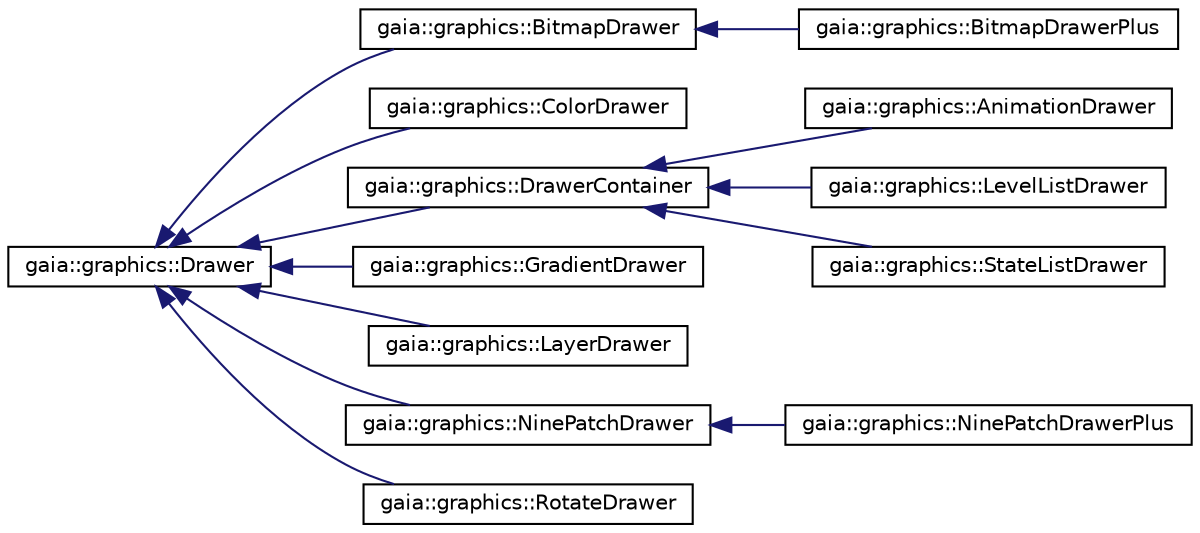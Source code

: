 digraph G
{
  edge [fontname="Helvetica",fontsize="10",labelfontname="Helvetica",labelfontsize="10"];
  node [fontname="Helvetica",fontsize="10",shape=record];
  rankdir=LR;
  Node1 [label="gaia::graphics::Drawer",height=0.2,width=0.4,color="black", fillcolor="white", style="filled",URL="$df/d4b/classgaia_1_1graphics_1_1_drawer.html",tooltip="A Drawer is a general abstraction for &quot;an object used to draw something.&quot; Most often you will deal wi..."];
  Node1 -> Node2 [dir=back,color="midnightblue",fontsize="10",style="solid",fontname="Helvetica"];
  Node2 [label="gaia::graphics::BitmapDrawer",height=0.2,width=0.4,color="black", fillcolor="white", style="filled",URL="$d8/d3e/classgaia_1_1graphics_1_1_bitmap_drawer.html",tooltip="A Drawer that wraps a bitmap and can be tiled, stretched, or aligned."];
  Node2 -> Node3 [dir=back,color="midnightblue",fontsize="10",style="solid",fontname="Helvetica"];
  Node3 [label="gaia::graphics::BitmapDrawerPlus",height=0.2,width=0.4,color="black", fillcolor="white", style="filled",URL="$d3/d44/classgaia_1_1graphics_1_1_bitmap_drawer_plus.html",tooltip="A BitmapDrawerPlus only can be defined in an XML file with the &lt;bitmap-plus&gt; element."];
  Node1 -> Node4 [dir=back,color="midnightblue",fontsize="10",style="solid",fontname="Helvetica"];
  Node4 [label="gaia::graphics::ColorDrawer",height=0.2,width=0.4,color="black", fillcolor="white", style="filled",URL="$d6/dcd/classgaia_1_1graphics_1_1_color_drawer.html",tooltip="A specialized Drawer that fills the Canvas with a specified color."];
  Node1 -> Node5 [dir=back,color="midnightblue",fontsize="10",style="solid",fontname="Helvetica"];
  Node5 [label="gaia::graphics::DrawerContainer",height=0.2,width=0.4,color="black", fillcolor="white", style="filled",URL="$d0/da6/classgaia_1_1graphics_1_1_drawer_container.html",tooltip="A helper class that contains several Drawers and selects which one to use."];
  Node5 -> Node6 [dir=back,color="midnightblue",fontsize="10",style="solid",fontname="Helvetica"];
  Node6 [label="gaia::graphics::AnimationDrawer",height=0.2,width=0.4,color="black", fillcolor="white", style="filled",URL="$d4/d9c/classgaia_1_1graphics_1_1_animation_drawer.html",tooltip="An object used to create frame-by-frame animations, defined by a series of Drawer objects..."];
  Node5 -> Node7 [dir=back,color="midnightblue",fontsize="10",style="solid",fontname="Helvetica"];
  Node7 [label="gaia::graphics::LevelListDrawer",height=0.2,width=0.4,color="black", fillcolor="white", style="filled",URL="$d2/dde/classgaia_1_1graphics_1_1_level_list_drawer.html",tooltip="A resource that manages a number of alternate Drawers, each assigned a maximum numerical value..."];
  Node5 -> Node8 [dir=back,color="midnightblue",fontsize="10",style="solid",fontname="Helvetica"];
  Node8 [label="gaia::graphics::StateListDrawer",height=0.2,width=0.4,color="black", fillcolor="white", style="filled",URL="$da/dbc/classgaia_1_1graphics_1_1_state_list_drawer.html",tooltip="Lets you assign a number of graphic images to a single Drawer and swap out the visible item by a stri..."];
  Node1 -> Node9 [dir=back,color="midnightblue",fontsize="10",style="solid",fontname="Helvetica"];
  Node9 [label="gaia::graphics::GradientDrawer",height=0.2,width=0.4,color="black", fillcolor="white", style="filled",URL="$d7/df9/classgaia_1_1graphics_1_1_gradient_drawer.html",tooltip="A Drawer with a color gradient for buttons, backgrounds, etc."];
  Node1 -> Node10 [dir=back,color="midnightblue",fontsize="10",style="solid",fontname="Helvetica"];
  Node10 [label="gaia::graphics::LayerDrawer",height=0.2,width=0.4,color="black", fillcolor="white", style="filled",URL="$d1/d24/classgaia_1_1graphics_1_1_layer_drawer.html",tooltip="A Drawer that manages an array of other Drawers."];
  Node1 -> Node11 [dir=back,color="midnightblue",fontsize="10",style="solid",fontname="Helvetica"];
  Node11 [label="gaia::graphics::NinePatchDrawer",height=0.2,width=0.4,color="black", fillcolor="white", style="filled",URL="$dc/dd7/classgaia_1_1graphics_1_1_nine_patch_drawer.html",tooltip="A resizeable bitmap, with stretchable areas that you define."];
  Node11 -> Node12 [dir=back,color="midnightblue",fontsize="10",style="solid",fontname="Helvetica"];
  Node12 [label="gaia::graphics::NinePatchDrawerPlus",height=0.2,width=0.4,color="black", fillcolor="white", style="filled",URL="$d6/d08/classgaia_1_1graphics_1_1_nine_patch_drawer_plus.html",tooltip="A NinePatchDrawerPlus only can be defined in an XML file with the &lt;bitmap-plus&gt; element."];
  Node1 -> Node13 [dir=back,color="midnightblue",fontsize="10",style="solid",fontname="Helvetica"];
  Node13 [label="gaia::graphics::RotateDrawer",height=0.2,width=0.4,color="black", fillcolor="white", style="filled",URL="$de/d00/classgaia_1_1graphics_1_1_rotate_drawer.html",tooltip="A Drawer that can rotate another Drawer based on the current level value."];
}
